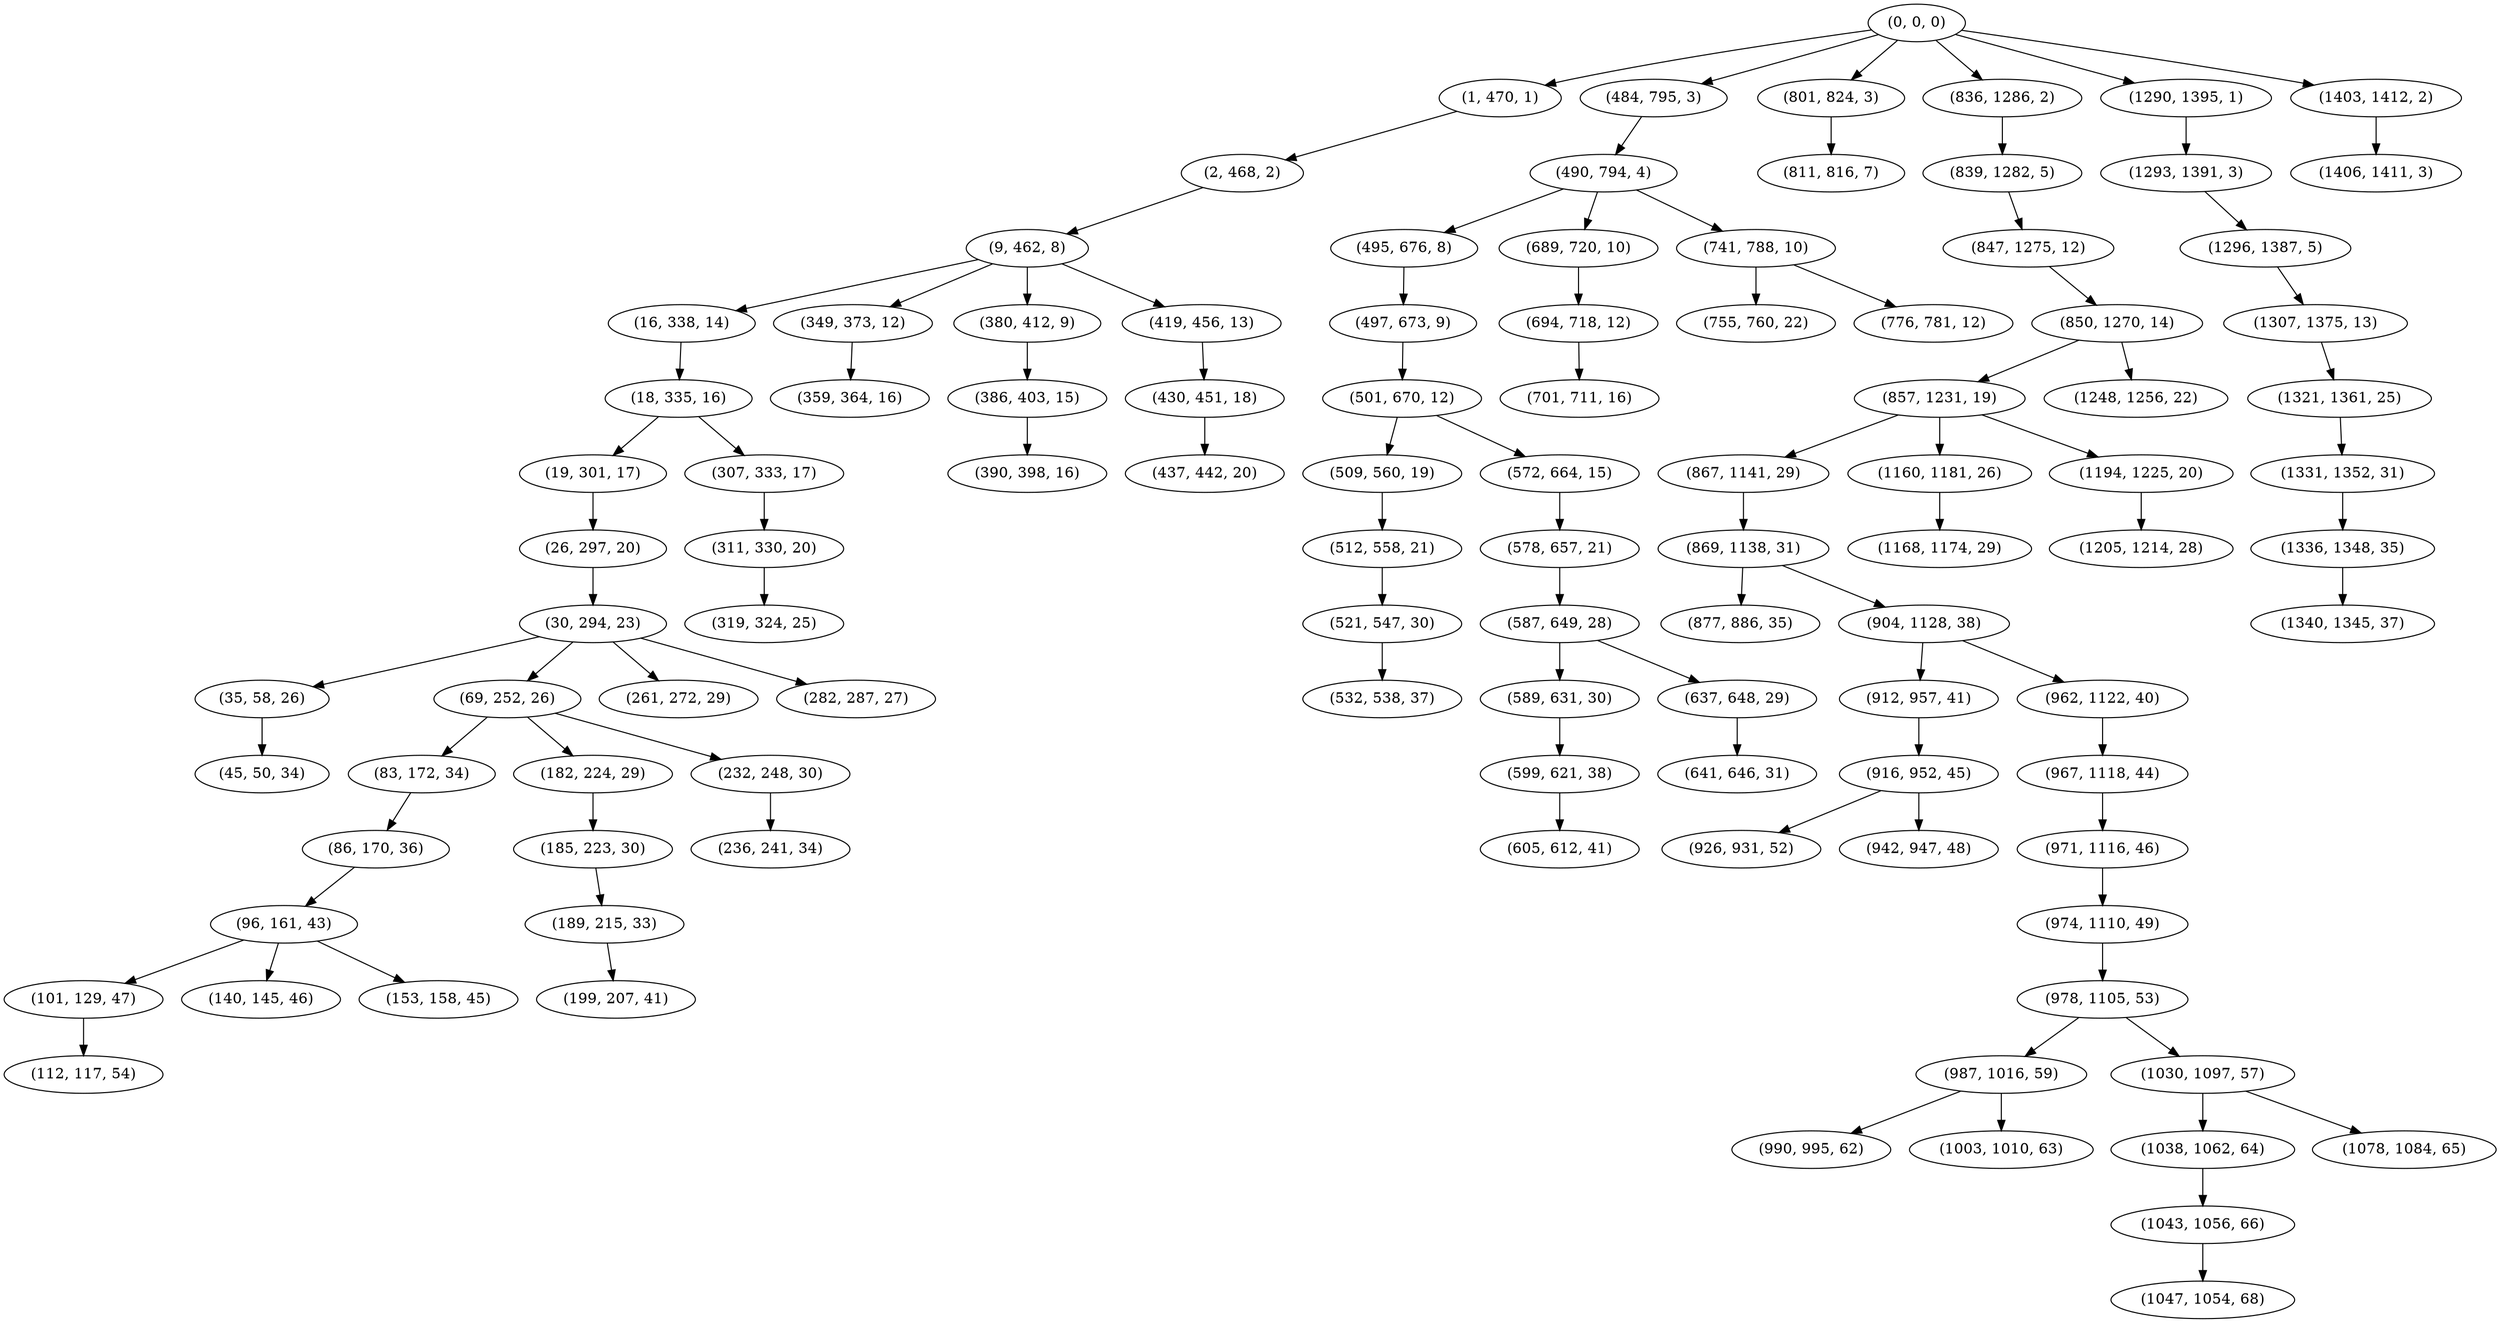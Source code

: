 digraph tree {
    "(0, 0, 0)";
    "(1, 470, 1)";
    "(2, 468, 2)";
    "(9, 462, 8)";
    "(16, 338, 14)";
    "(18, 335, 16)";
    "(19, 301, 17)";
    "(26, 297, 20)";
    "(30, 294, 23)";
    "(35, 58, 26)";
    "(45, 50, 34)";
    "(69, 252, 26)";
    "(83, 172, 34)";
    "(86, 170, 36)";
    "(96, 161, 43)";
    "(101, 129, 47)";
    "(112, 117, 54)";
    "(140, 145, 46)";
    "(153, 158, 45)";
    "(182, 224, 29)";
    "(185, 223, 30)";
    "(189, 215, 33)";
    "(199, 207, 41)";
    "(232, 248, 30)";
    "(236, 241, 34)";
    "(261, 272, 29)";
    "(282, 287, 27)";
    "(307, 333, 17)";
    "(311, 330, 20)";
    "(319, 324, 25)";
    "(349, 373, 12)";
    "(359, 364, 16)";
    "(380, 412, 9)";
    "(386, 403, 15)";
    "(390, 398, 16)";
    "(419, 456, 13)";
    "(430, 451, 18)";
    "(437, 442, 20)";
    "(484, 795, 3)";
    "(490, 794, 4)";
    "(495, 676, 8)";
    "(497, 673, 9)";
    "(501, 670, 12)";
    "(509, 560, 19)";
    "(512, 558, 21)";
    "(521, 547, 30)";
    "(532, 538, 37)";
    "(572, 664, 15)";
    "(578, 657, 21)";
    "(587, 649, 28)";
    "(589, 631, 30)";
    "(599, 621, 38)";
    "(605, 612, 41)";
    "(637, 648, 29)";
    "(641, 646, 31)";
    "(689, 720, 10)";
    "(694, 718, 12)";
    "(701, 711, 16)";
    "(741, 788, 10)";
    "(755, 760, 22)";
    "(776, 781, 12)";
    "(801, 824, 3)";
    "(811, 816, 7)";
    "(836, 1286, 2)";
    "(839, 1282, 5)";
    "(847, 1275, 12)";
    "(850, 1270, 14)";
    "(857, 1231, 19)";
    "(867, 1141, 29)";
    "(869, 1138, 31)";
    "(877, 886, 35)";
    "(904, 1128, 38)";
    "(912, 957, 41)";
    "(916, 952, 45)";
    "(926, 931, 52)";
    "(942, 947, 48)";
    "(962, 1122, 40)";
    "(967, 1118, 44)";
    "(971, 1116, 46)";
    "(974, 1110, 49)";
    "(978, 1105, 53)";
    "(987, 1016, 59)";
    "(990, 995, 62)";
    "(1003, 1010, 63)";
    "(1030, 1097, 57)";
    "(1038, 1062, 64)";
    "(1043, 1056, 66)";
    "(1047, 1054, 68)";
    "(1078, 1084, 65)";
    "(1160, 1181, 26)";
    "(1168, 1174, 29)";
    "(1194, 1225, 20)";
    "(1205, 1214, 28)";
    "(1248, 1256, 22)";
    "(1290, 1395, 1)";
    "(1293, 1391, 3)";
    "(1296, 1387, 5)";
    "(1307, 1375, 13)";
    "(1321, 1361, 25)";
    "(1331, 1352, 31)";
    "(1336, 1348, 35)";
    "(1340, 1345, 37)";
    "(1403, 1412, 2)";
    "(1406, 1411, 3)";
    "(0, 0, 0)" -> "(1, 470, 1)";
    "(0, 0, 0)" -> "(484, 795, 3)";
    "(0, 0, 0)" -> "(801, 824, 3)";
    "(0, 0, 0)" -> "(836, 1286, 2)";
    "(0, 0, 0)" -> "(1290, 1395, 1)";
    "(0, 0, 0)" -> "(1403, 1412, 2)";
    "(1, 470, 1)" -> "(2, 468, 2)";
    "(2, 468, 2)" -> "(9, 462, 8)";
    "(9, 462, 8)" -> "(16, 338, 14)";
    "(9, 462, 8)" -> "(349, 373, 12)";
    "(9, 462, 8)" -> "(380, 412, 9)";
    "(9, 462, 8)" -> "(419, 456, 13)";
    "(16, 338, 14)" -> "(18, 335, 16)";
    "(18, 335, 16)" -> "(19, 301, 17)";
    "(18, 335, 16)" -> "(307, 333, 17)";
    "(19, 301, 17)" -> "(26, 297, 20)";
    "(26, 297, 20)" -> "(30, 294, 23)";
    "(30, 294, 23)" -> "(35, 58, 26)";
    "(30, 294, 23)" -> "(69, 252, 26)";
    "(30, 294, 23)" -> "(261, 272, 29)";
    "(30, 294, 23)" -> "(282, 287, 27)";
    "(35, 58, 26)" -> "(45, 50, 34)";
    "(69, 252, 26)" -> "(83, 172, 34)";
    "(69, 252, 26)" -> "(182, 224, 29)";
    "(69, 252, 26)" -> "(232, 248, 30)";
    "(83, 172, 34)" -> "(86, 170, 36)";
    "(86, 170, 36)" -> "(96, 161, 43)";
    "(96, 161, 43)" -> "(101, 129, 47)";
    "(96, 161, 43)" -> "(140, 145, 46)";
    "(96, 161, 43)" -> "(153, 158, 45)";
    "(101, 129, 47)" -> "(112, 117, 54)";
    "(182, 224, 29)" -> "(185, 223, 30)";
    "(185, 223, 30)" -> "(189, 215, 33)";
    "(189, 215, 33)" -> "(199, 207, 41)";
    "(232, 248, 30)" -> "(236, 241, 34)";
    "(307, 333, 17)" -> "(311, 330, 20)";
    "(311, 330, 20)" -> "(319, 324, 25)";
    "(349, 373, 12)" -> "(359, 364, 16)";
    "(380, 412, 9)" -> "(386, 403, 15)";
    "(386, 403, 15)" -> "(390, 398, 16)";
    "(419, 456, 13)" -> "(430, 451, 18)";
    "(430, 451, 18)" -> "(437, 442, 20)";
    "(484, 795, 3)" -> "(490, 794, 4)";
    "(490, 794, 4)" -> "(495, 676, 8)";
    "(490, 794, 4)" -> "(689, 720, 10)";
    "(490, 794, 4)" -> "(741, 788, 10)";
    "(495, 676, 8)" -> "(497, 673, 9)";
    "(497, 673, 9)" -> "(501, 670, 12)";
    "(501, 670, 12)" -> "(509, 560, 19)";
    "(501, 670, 12)" -> "(572, 664, 15)";
    "(509, 560, 19)" -> "(512, 558, 21)";
    "(512, 558, 21)" -> "(521, 547, 30)";
    "(521, 547, 30)" -> "(532, 538, 37)";
    "(572, 664, 15)" -> "(578, 657, 21)";
    "(578, 657, 21)" -> "(587, 649, 28)";
    "(587, 649, 28)" -> "(589, 631, 30)";
    "(587, 649, 28)" -> "(637, 648, 29)";
    "(589, 631, 30)" -> "(599, 621, 38)";
    "(599, 621, 38)" -> "(605, 612, 41)";
    "(637, 648, 29)" -> "(641, 646, 31)";
    "(689, 720, 10)" -> "(694, 718, 12)";
    "(694, 718, 12)" -> "(701, 711, 16)";
    "(741, 788, 10)" -> "(755, 760, 22)";
    "(741, 788, 10)" -> "(776, 781, 12)";
    "(801, 824, 3)" -> "(811, 816, 7)";
    "(836, 1286, 2)" -> "(839, 1282, 5)";
    "(839, 1282, 5)" -> "(847, 1275, 12)";
    "(847, 1275, 12)" -> "(850, 1270, 14)";
    "(850, 1270, 14)" -> "(857, 1231, 19)";
    "(850, 1270, 14)" -> "(1248, 1256, 22)";
    "(857, 1231, 19)" -> "(867, 1141, 29)";
    "(857, 1231, 19)" -> "(1160, 1181, 26)";
    "(857, 1231, 19)" -> "(1194, 1225, 20)";
    "(867, 1141, 29)" -> "(869, 1138, 31)";
    "(869, 1138, 31)" -> "(877, 886, 35)";
    "(869, 1138, 31)" -> "(904, 1128, 38)";
    "(904, 1128, 38)" -> "(912, 957, 41)";
    "(904, 1128, 38)" -> "(962, 1122, 40)";
    "(912, 957, 41)" -> "(916, 952, 45)";
    "(916, 952, 45)" -> "(926, 931, 52)";
    "(916, 952, 45)" -> "(942, 947, 48)";
    "(962, 1122, 40)" -> "(967, 1118, 44)";
    "(967, 1118, 44)" -> "(971, 1116, 46)";
    "(971, 1116, 46)" -> "(974, 1110, 49)";
    "(974, 1110, 49)" -> "(978, 1105, 53)";
    "(978, 1105, 53)" -> "(987, 1016, 59)";
    "(978, 1105, 53)" -> "(1030, 1097, 57)";
    "(987, 1016, 59)" -> "(990, 995, 62)";
    "(987, 1016, 59)" -> "(1003, 1010, 63)";
    "(1030, 1097, 57)" -> "(1038, 1062, 64)";
    "(1030, 1097, 57)" -> "(1078, 1084, 65)";
    "(1038, 1062, 64)" -> "(1043, 1056, 66)";
    "(1043, 1056, 66)" -> "(1047, 1054, 68)";
    "(1160, 1181, 26)" -> "(1168, 1174, 29)";
    "(1194, 1225, 20)" -> "(1205, 1214, 28)";
    "(1290, 1395, 1)" -> "(1293, 1391, 3)";
    "(1293, 1391, 3)" -> "(1296, 1387, 5)";
    "(1296, 1387, 5)" -> "(1307, 1375, 13)";
    "(1307, 1375, 13)" -> "(1321, 1361, 25)";
    "(1321, 1361, 25)" -> "(1331, 1352, 31)";
    "(1331, 1352, 31)" -> "(1336, 1348, 35)";
    "(1336, 1348, 35)" -> "(1340, 1345, 37)";
    "(1403, 1412, 2)" -> "(1406, 1411, 3)";
}
